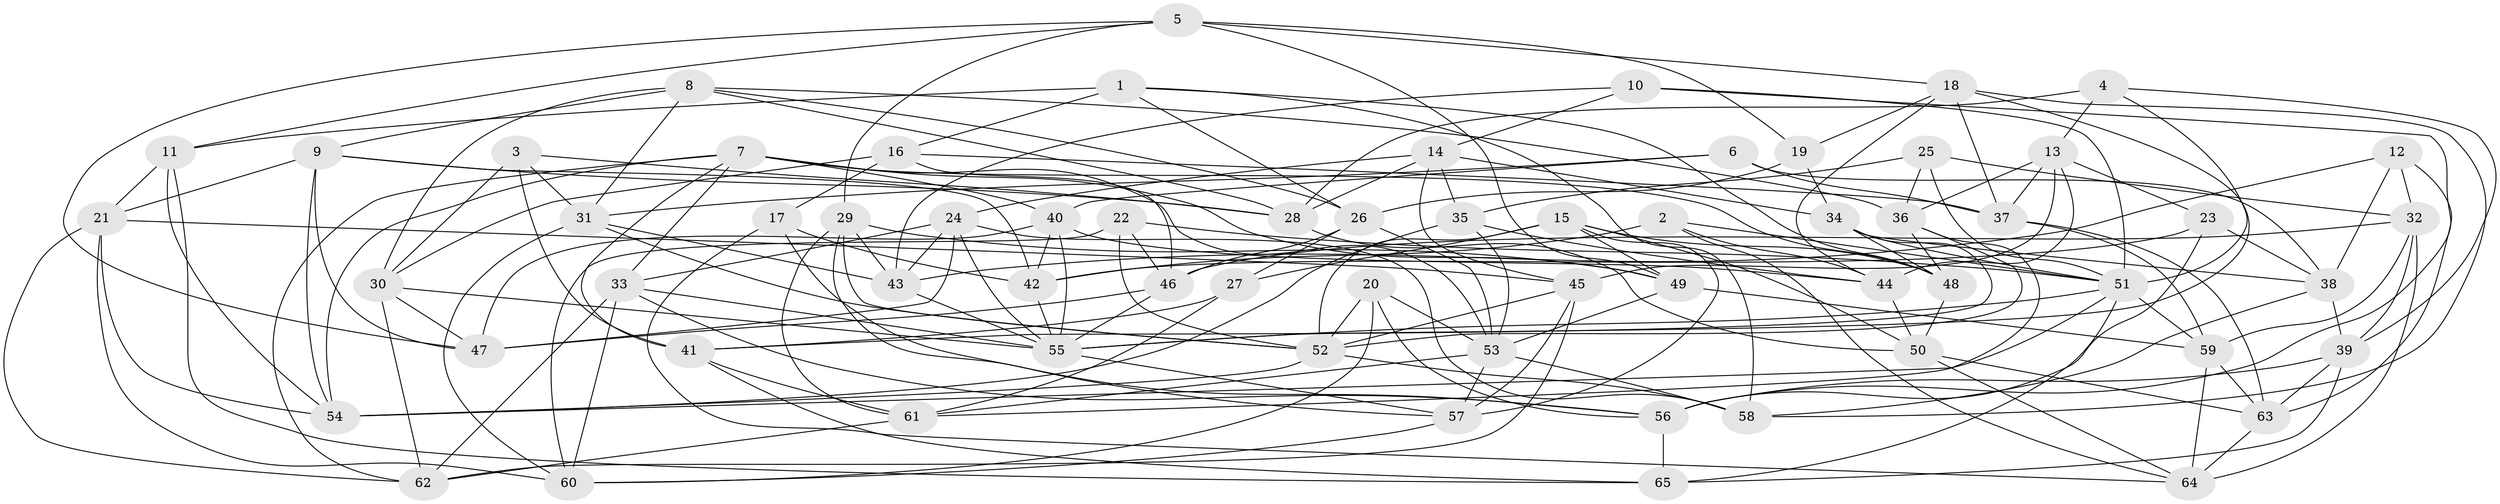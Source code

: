 // original degree distribution, {4: 1.0}
// Generated by graph-tools (version 1.1) at 2025/50/03/09/25 03:50:46]
// undirected, 65 vertices, 188 edges
graph export_dot {
graph [start="1"]
  node [color=gray90,style=filled];
  1;
  2;
  3;
  4;
  5;
  6;
  7;
  8;
  9;
  10;
  11;
  12;
  13;
  14;
  15;
  16;
  17;
  18;
  19;
  20;
  21;
  22;
  23;
  24;
  25;
  26;
  27;
  28;
  29;
  30;
  31;
  32;
  33;
  34;
  35;
  36;
  37;
  38;
  39;
  40;
  41;
  42;
  43;
  44;
  45;
  46;
  47;
  48;
  49;
  50;
  51;
  52;
  53;
  54;
  55;
  56;
  57;
  58;
  59;
  60;
  61;
  62;
  63;
  64;
  65;
  1 -- 11 [weight=1.0];
  1 -- 16 [weight=2.0];
  1 -- 26 [weight=1.0];
  1 -- 48 [weight=1.0];
  1 -- 58 [weight=1.0];
  2 -- 42 [weight=1.0];
  2 -- 44 [weight=1.0];
  2 -- 51 [weight=1.0];
  2 -- 64 [weight=1.0];
  3 -- 28 [weight=1.0];
  3 -- 30 [weight=1.0];
  3 -- 31 [weight=1.0];
  3 -- 41 [weight=1.0];
  4 -- 13 [weight=1.0];
  4 -- 28 [weight=1.0];
  4 -- 39 [weight=1.0];
  4 -- 51 [weight=1.0];
  5 -- 11 [weight=1.0];
  5 -- 18 [weight=1.0];
  5 -- 19 [weight=1.0];
  5 -- 29 [weight=1.0];
  5 -- 47 [weight=1.0];
  5 -- 49 [weight=1.0];
  6 -- 31 [weight=1.0];
  6 -- 37 [weight=1.0];
  6 -- 38 [weight=1.0];
  6 -- 40 [weight=1.0];
  7 -- 33 [weight=1.0];
  7 -- 40 [weight=1.0];
  7 -- 41 [weight=1.0];
  7 -- 48 [weight=1.0];
  7 -- 49 [weight=1.0];
  7 -- 53 [weight=1.0];
  7 -- 54 [weight=1.0];
  7 -- 62 [weight=1.0];
  8 -- 9 [weight=1.0];
  8 -- 26 [weight=1.0];
  8 -- 28 [weight=1.0];
  8 -- 30 [weight=1.0];
  8 -- 31 [weight=1.0];
  8 -- 36 [weight=1.0];
  9 -- 21 [weight=1.0];
  9 -- 28 [weight=1.0];
  9 -- 42 [weight=1.0];
  9 -- 47 [weight=1.0];
  9 -- 54 [weight=1.0];
  10 -- 14 [weight=1.0];
  10 -- 43 [weight=1.0];
  10 -- 51 [weight=1.0];
  10 -- 56 [weight=1.0];
  11 -- 21 [weight=1.0];
  11 -- 54 [weight=2.0];
  11 -- 65 [weight=1.0];
  12 -- 32 [weight=1.0];
  12 -- 38 [weight=1.0];
  12 -- 43 [weight=1.0];
  12 -- 63 [weight=1.0];
  13 -- 23 [weight=1.0];
  13 -- 36 [weight=1.0];
  13 -- 37 [weight=1.0];
  13 -- 44 [weight=1.0];
  13 -- 45 [weight=1.0];
  14 -- 24 [weight=1.0];
  14 -- 28 [weight=1.0];
  14 -- 34 [weight=1.0];
  14 -- 35 [weight=1.0];
  14 -- 45 [weight=1.0];
  15 -- 27 [weight=1.0];
  15 -- 48 [weight=1.0];
  15 -- 49 [weight=1.0];
  15 -- 50 [weight=1.0];
  15 -- 52 [weight=1.0];
  15 -- 57 [weight=1.0];
  16 -- 17 [weight=1.0];
  16 -- 30 [weight=1.0];
  16 -- 37 [weight=1.0];
  16 -- 46 [weight=1.0];
  17 -- 42 [weight=1.0];
  17 -- 56 [weight=1.0];
  17 -- 64 [weight=1.0];
  18 -- 19 [weight=1.0];
  18 -- 37 [weight=1.0];
  18 -- 44 [weight=1.0];
  18 -- 55 [weight=1.0];
  18 -- 58 [weight=1.0];
  19 -- 26 [weight=1.0];
  19 -- 34 [weight=1.0];
  20 -- 52 [weight=1.0];
  20 -- 53 [weight=1.0];
  20 -- 56 [weight=1.0];
  20 -- 60 [weight=1.0];
  21 -- 45 [weight=1.0];
  21 -- 54 [weight=1.0];
  21 -- 60 [weight=1.0];
  21 -- 62 [weight=1.0];
  22 -- 46 [weight=1.0];
  22 -- 51 [weight=1.0];
  22 -- 52 [weight=1.0];
  22 -- 60 [weight=1.0];
  23 -- 38 [weight=1.0];
  23 -- 42 [weight=1.0];
  23 -- 56 [weight=1.0];
  24 -- 33 [weight=1.0];
  24 -- 43 [weight=1.0];
  24 -- 47 [weight=1.0];
  24 -- 55 [weight=1.0];
  24 -- 58 [weight=1.0];
  25 -- 32 [weight=1.0];
  25 -- 35 [weight=1.0];
  25 -- 36 [weight=1.0];
  25 -- 51 [weight=1.0];
  26 -- 27 [weight=1.0];
  26 -- 46 [weight=1.0];
  26 -- 53 [weight=1.0];
  27 -- 41 [weight=1.0];
  27 -- 61 [weight=1.0];
  28 -- 50 [weight=1.0];
  29 -- 43 [weight=1.0];
  29 -- 49 [weight=1.0];
  29 -- 52 [weight=1.0];
  29 -- 57 [weight=1.0];
  29 -- 61 [weight=1.0];
  30 -- 47 [weight=1.0];
  30 -- 55 [weight=1.0];
  30 -- 62 [weight=1.0];
  31 -- 43 [weight=1.0];
  31 -- 52 [weight=1.0];
  31 -- 60 [weight=1.0];
  32 -- 39 [weight=1.0];
  32 -- 46 [weight=1.0];
  32 -- 59 [weight=1.0];
  32 -- 64 [weight=1.0];
  33 -- 55 [weight=1.0];
  33 -- 56 [weight=1.0];
  33 -- 60 [weight=1.0];
  33 -- 62 [weight=1.0];
  34 -- 38 [weight=1.0];
  34 -- 41 [weight=1.0];
  34 -- 48 [weight=1.0];
  34 -- 51 [weight=1.0];
  35 -- 44 [weight=1.0];
  35 -- 53 [weight=1.0];
  35 -- 54 [weight=2.0];
  36 -- 48 [weight=1.0];
  36 -- 52 [weight=1.0];
  36 -- 61 [weight=1.0];
  37 -- 59 [weight=1.0];
  37 -- 63 [weight=1.0];
  38 -- 39 [weight=1.0];
  38 -- 58 [weight=1.0];
  39 -- 56 [weight=1.0];
  39 -- 63 [weight=1.0];
  39 -- 65 [weight=1.0];
  40 -- 42 [weight=1.0];
  40 -- 44 [weight=1.0];
  40 -- 47 [weight=1.0];
  40 -- 55 [weight=1.0];
  41 -- 61 [weight=1.0];
  41 -- 65 [weight=1.0];
  42 -- 55 [weight=1.0];
  43 -- 55 [weight=1.0];
  44 -- 50 [weight=1.0];
  45 -- 52 [weight=1.0];
  45 -- 57 [weight=1.0];
  45 -- 62 [weight=1.0];
  46 -- 47 [weight=1.0];
  46 -- 55 [weight=1.0];
  48 -- 50 [weight=1.0];
  49 -- 53 [weight=1.0];
  49 -- 59 [weight=1.0];
  50 -- 63 [weight=1.0];
  50 -- 64 [weight=1.0];
  51 -- 54 [weight=1.0];
  51 -- 55 [weight=1.0];
  51 -- 59 [weight=1.0];
  51 -- 65 [weight=1.0];
  52 -- 54 [weight=2.0];
  52 -- 58 [weight=1.0];
  53 -- 57 [weight=1.0];
  53 -- 58 [weight=1.0];
  53 -- 61 [weight=1.0];
  55 -- 57 [weight=1.0];
  56 -- 65 [weight=2.0];
  57 -- 60 [weight=1.0];
  59 -- 63 [weight=1.0];
  59 -- 64 [weight=1.0];
  61 -- 62 [weight=1.0];
  63 -- 64 [weight=1.0];
}
